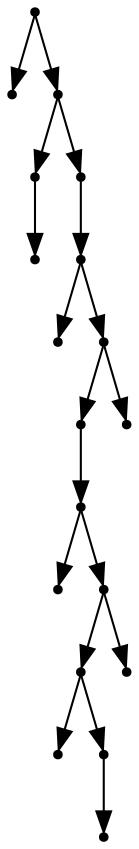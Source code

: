 digraph {
  18 [shape=point];
  0 [shape=point];
  17 [shape=point];
  2 [shape=point];
  1 [shape=point];
  16 [shape=point];
  15 [shape=point];
  3 [shape=point];
  14 [shape=point];
  12 [shape=point];
  11 [shape=point];
  4 [shape=point];
  10 [shape=point];
  8 [shape=point];
  5 [shape=point];
  7 [shape=point];
  6 [shape=point];
  9 [shape=point];
  13 [shape=point];
18 -> 0;
18 -> 17;
17 -> 2;
2 -> 1;
17 -> 16;
16 -> 15;
15 -> 3;
15 -> 14;
14 -> 12;
12 -> 11;
11 -> 4;
11 -> 10;
10 -> 8;
8 -> 5;
8 -> 7;
7 -> 6;
10 -> 9;
14 -> 13;
}

